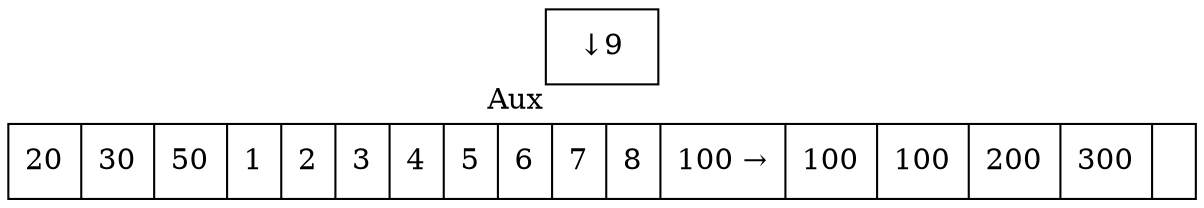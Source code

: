 digraph G{ node [shape = record ];
 rankdir=LR;X[label="{ 20|30|50|1|2|3|4|5|6|7|8|100 → |100|100|200|300|}"]
2[label=" { ↓ 9}"xlabel="Aux"]
}
